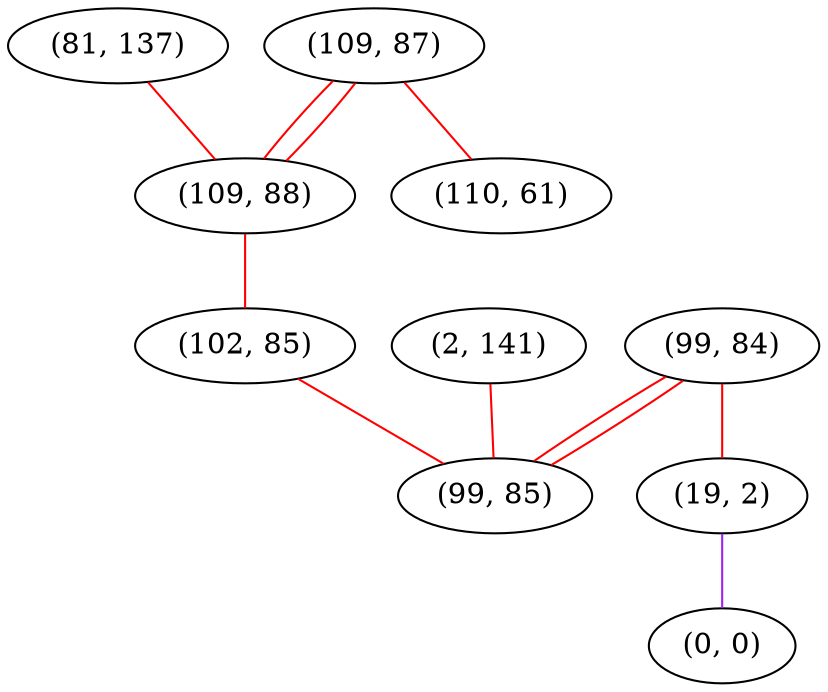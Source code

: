 graph "" {
"(109, 87)";
"(81, 137)";
"(109, 88)";
"(99, 84)";
"(2, 141)";
"(102, 85)";
"(99, 85)";
"(19, 2)";
"(0, 0)";
"(110, 61)";
"(109, 87)" -- "(110, 61)"  [color=red, key=0, weight=1];
"(109, 87)" -- "(109, 88)"  [color=red, key=0, weight=1];
"(109, 87)" -- "(109, 88)"  [color=red, key=1, weight=1];
"(81, 137)" -- "(109, 88)"  [color=red, key=0, weight=1];
"(109, 88)" -- "(102, 85)"  [color=red, key=0, weight=1];
"(99, 84)" -- "(19, 2)"  [color=red, key=0, weight=1];
"(99, 84)" -- "(99, 85)"  [color=red, key=0, weight=1];
"(99, 84)" -- "(99, 85)"  [color=red, key=1, weight=1];
"(2, 141)" -- "(99, 85)"  [color=red, key=0, weight=1];
"(102, 85)" -- "(99, 85)"  [color=red, key=0, weight=1];
"(19, 2)" -- "(0, 0)"  [color=purple, key=0, weight=4];
}
